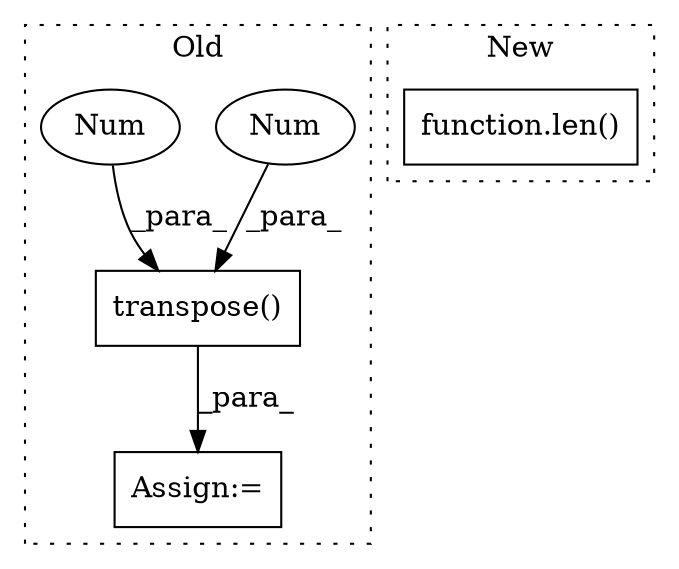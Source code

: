 digraph G {
subgraph cluster0 {
1 [label="transpose()" a="75" s="1345,1363" l="14,1" shape="box"];
3 [label="Num" a="76" s="1359" l="1" shape="ellipse"];
4 [label="Num" a="76" s="1362" l="1" shape="ellipse"];
5 [label="Assign:=" a="68" s="1419" l="3" shape="box"];
label = "Old";
style="dotted";
}
subgraph cluster1 {
2 [label="function.len()" a="75" s="1438,1451" l="4,1" shape="box"];
label = "New";
style="dotted";
}
1 -> 5 [label="_para_"];
3 -> 1 [label="_para_"];
4 -> 1 [label="_para_"];
}